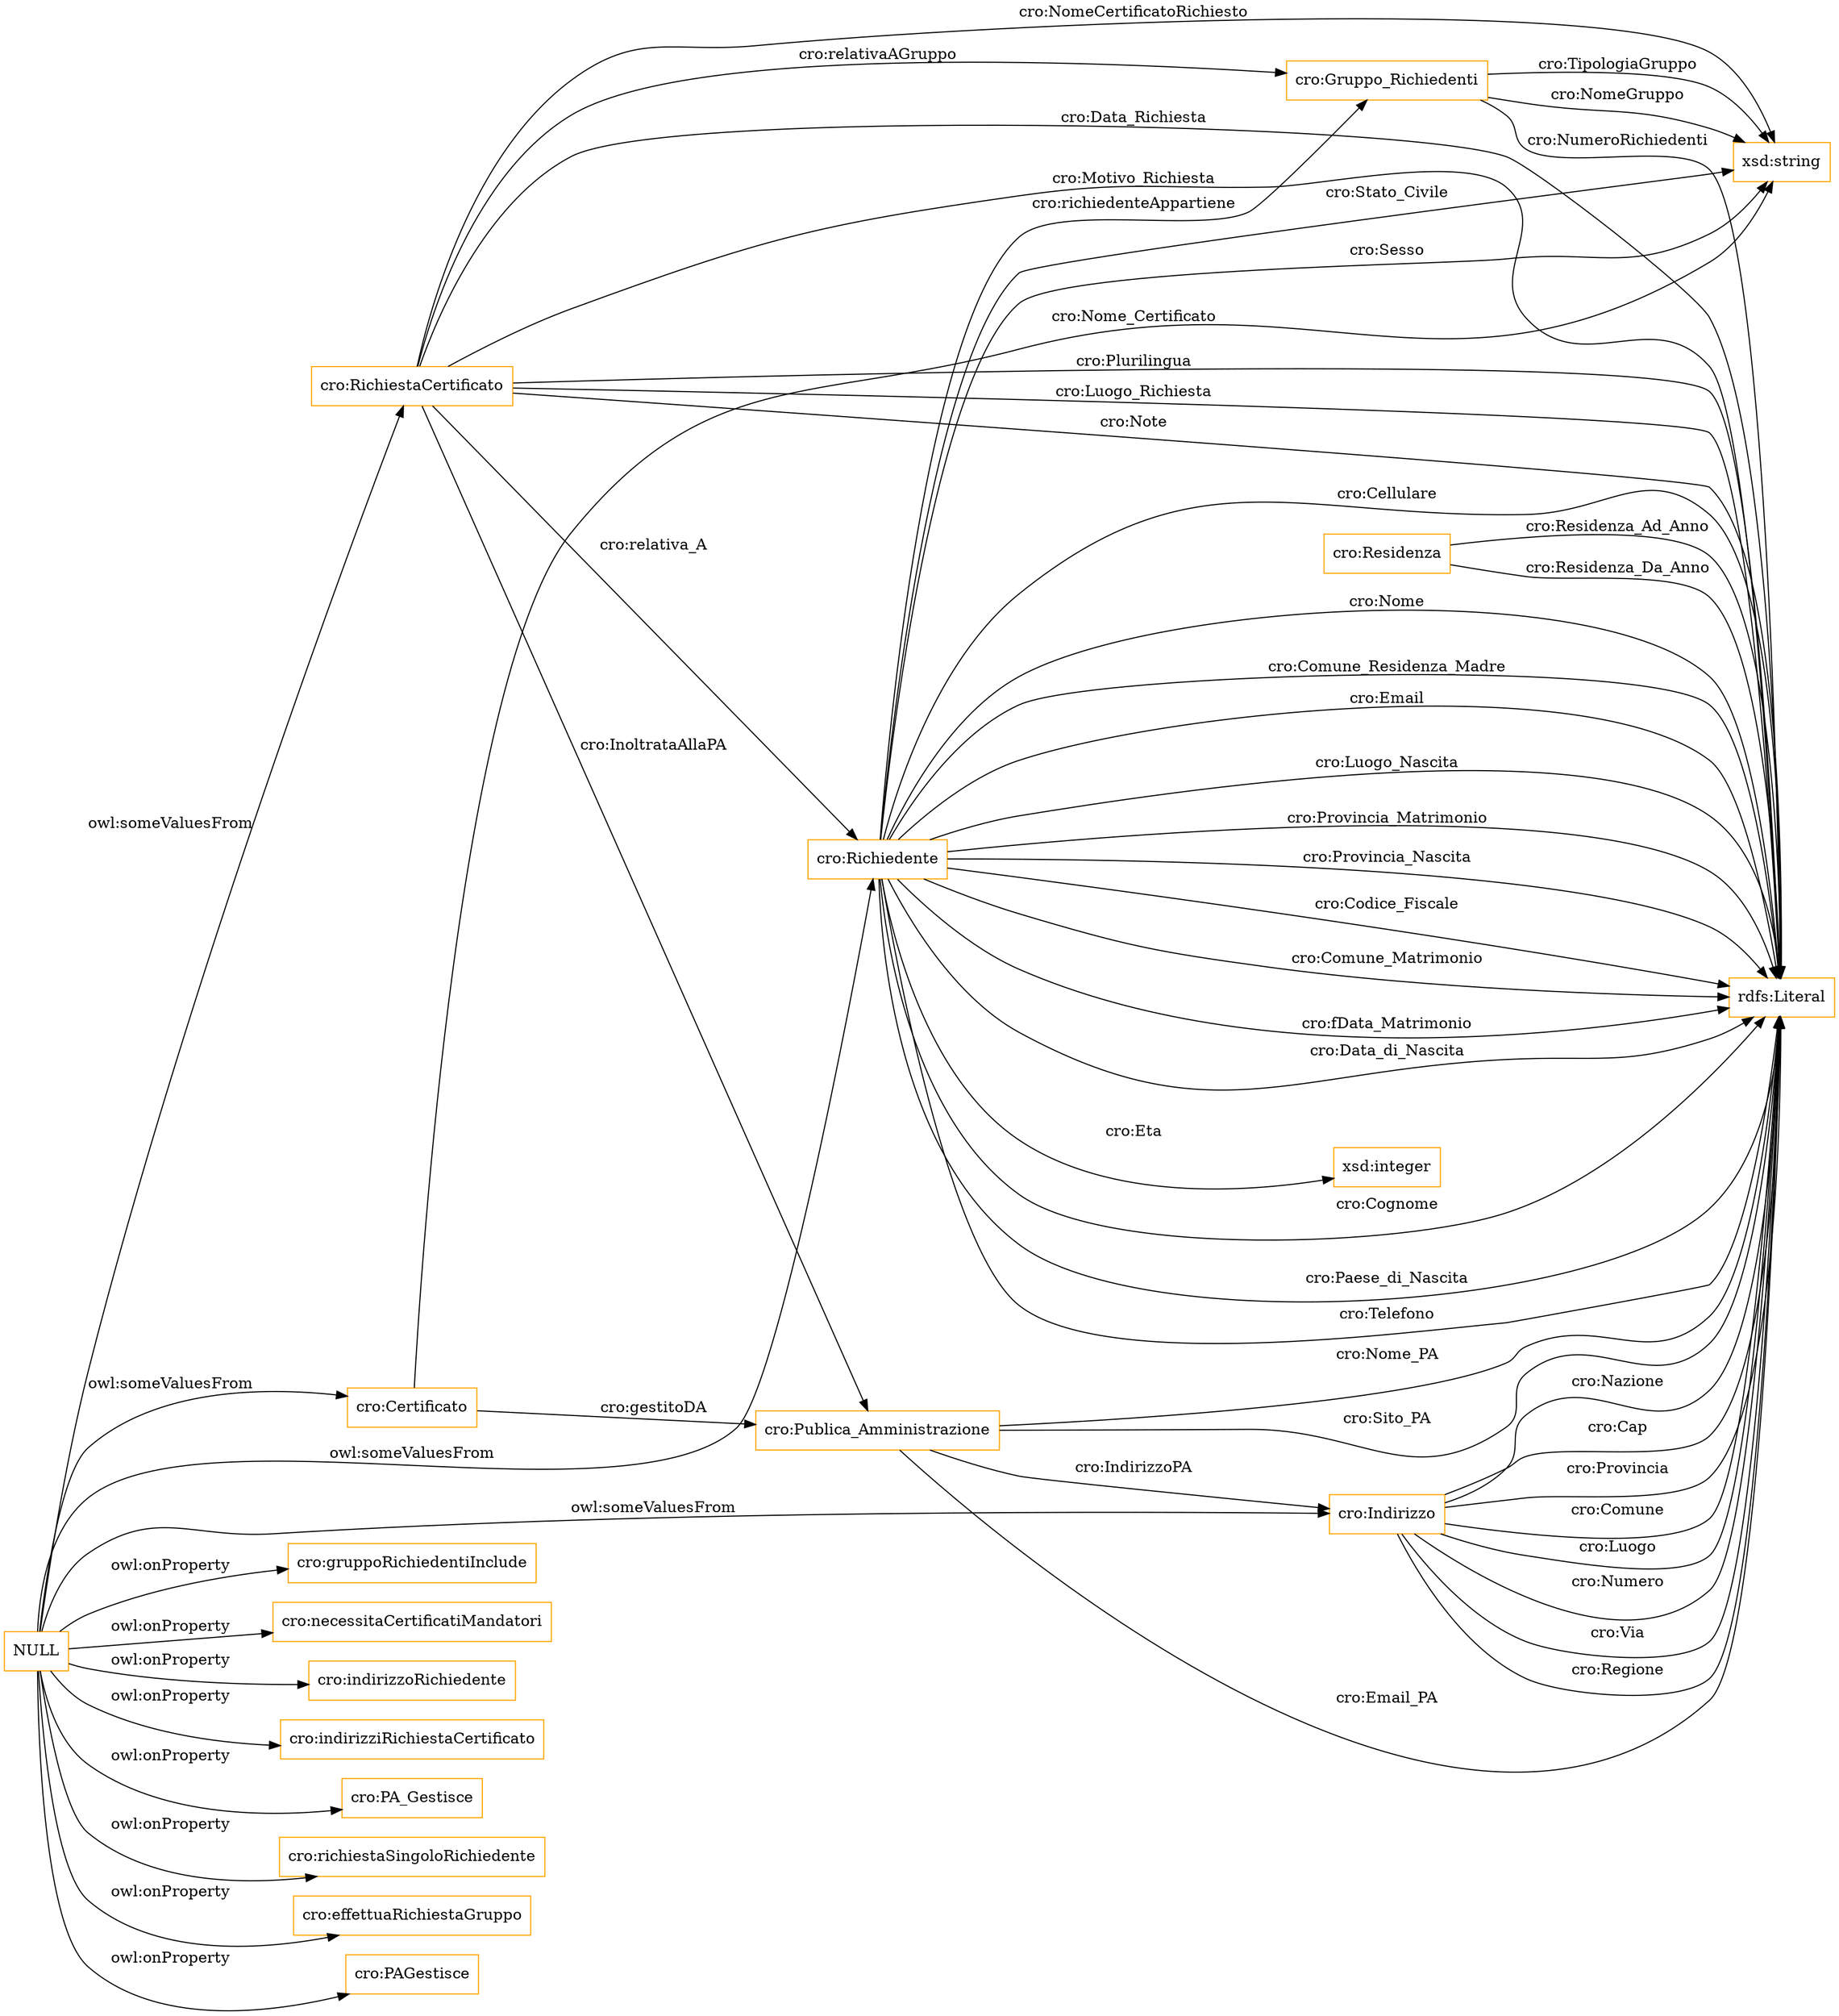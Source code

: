 digraph ar2dtool_diagram { 
rankdir=LR;
size="1501"
node [shape = rectangle, color="orange"]; "cro:Gruppo_Richiedenti" "cro:Residenza" "cro:Indirizzo" "cro:Richiedente" "cro:Certificato" "cro:Publica_Amministrazione" "cro:RichiestaCertificato" ; /*classes style*/
	"NULL" -> "cro:gruppoRichiedentiInclude" [ label = "owl:onProperty" ];
	"NULL" -> "cro:necessitaCertificatiMandatori" [ label = "owl:onProperty" ];
	"NULL" -> "cro:indirizzoRichiedente" [ label = "owl:onProperty" ];
	"NULL" -> "cro:indirizziRichiestaCertificato" [ label = "owl:onProperty" ];
	"NULL" -> "cro:PA_Gestisce" [ label = "owl:onProperty" ];
	"NULL" -> "cro:richiestaSingoloRichiedente" [ label = "owl:onProperty" ];
	"NULL" -> "cro:effettuaRichiestaGruppo" [ label = "owl:onProperty" ];
	"NULL" -> "cro:PAGestisce" [ label = "owl:onProperty" ];
	"NULL" -> "cro:Indirizzo" [ label = "owl:someValuesFrom" ];
	"NULL" -> "cro:RichiestaCertificato" [ label = "owl:someValuesFrom" ];
	"NULL" -> "cro:Richiedente" [ label = "owl:someValuesFrom" ];
	"NULL" -> "cro:Certificato" [ label = "owl:someValuesFrom" ];
	"cro:Publica_Amministrazione" -> "rdfs:Literal" [ label = "cro:Email_PA" ];
	"cro:RichiestaCertificato" -> "rdfs:Literal" [ label = "cro:Plurilingua" ];
	"cro:Residenza" -> "rdfs:Literal" [ label = "cro:Residenza_Ad_Anno" ];
	"cro:RichiestaCertificato" -> "cro:Richiedente" [ label = "cro:relativa_A" ];
	"cro:Richiedente" -> "rdfs:Literal" [ label = "cro:Comune_Residenza_Madre" ];
	"cro:RichiestaCertificato" -> "rdfs:Literal" [ label = "cro:Luogo_Richiesta" ];
	"cro:Richiedente" -> "rdfs:Literal" [ label = "cro:Email" ];
	"cro:Gruppo_Richiedenti" -> "xsd:string" [ label = "cro:NomeGruppo" ];
	"cro:Publica_Amministrazione" -> "rdfs:Literal" [ label = "cro:Nome_PA" ];
	"cro:Richiedente" -> "rdfs:Literal" [ label = "cro:Luogo_Nascita" ];
	"cro:Richiedente" -> "rdfs:Literal" [ label = "cro:Provincia_Matrimonio" ];
	"cro:Gruppo_Richiedenti" -> "rdfs:Literal" [ label = "cro:NumeroRichiedenti" ];
	"cro:Indirizzo" -> "rdfs:Literal" [ label = "cro:Luogo" ];
	"cro:Indirizzo" -> "rdfs:Literal" [ label = "cro:Numero" ];
	"cro:Richiedente" -> "rdfs:Literal" [ label = "cro:Provincia_Nascita" ];
	"cro:Residenza" -> "rdfs:Literal" [ label = "cro:Residenza_Da_Anno" ];
	"cro:Certificato" -> "cro:Publica_Amministrazione" [ label = "cro:gestitoDA" ];
	"cro:Richiedente" -> "rdfs:Literal" [ label = "cro:Codice_Fiscale" ];
	"cro:Certificato" -> "xsd:string" [ label = "cro:Nome_Certificato" ];
	"cro:Richiedente" -> "cro:Gruppo_Richiedenti" [ label = "cro:richiedenteAppartiene" ];
	"cro:Publica_Amministrazione" -> "rdfs:Literal" [ label = "cro:Sito_PA" ];
	"cro:RichiestaCertificato" -> "rdfs:Literal" [ label = "cro:Note" ];
	"cro:Richiedente" -> "rdfs:Literal" [ label = "cro:Comune_Matrimonio" ];
	"cro:Indirizzo" -> "rdfs:Literal" [ label = "cro:Via" ];
	"cro:RichiestaCertificato" -> "rdfs:Literal" [ label = "cro:Data_Richiesta" ];
	"cro:Indirizzo" -> "rdfs:Literal" [ label = "cro:Regione" ];
	"cro:Richiedente" -> "rdfs:Literal" [ label = "cro:fData_Matrimonio" ];
	"cro:Publica_Amministrazione" -> "cro:Indirizzo" [ label = "cro:IndirizzoPA" ];
	"cro:Richiedente" -> "rdfs:Literal" [ label = "cro:Data_di_Nascita" ];
	"cro:Richiedente" -> "xsd:string" [ label = "cro:Sesso" ];
	"cro:RichiestaCertificato" -> "xsd:string" [ label = "cro:NomeCertificatoRichiesto" ];
	"cro:Richiedente" -> "xsd:string" [ label = "cro:Stato_Civile" ];
	"cro:RichiestaCertificato" -> "cro:Gruppo_Richiedenti" [ label = "cro:relativaAGruppo" ];
	"cro:Richiedente" -> "rdfs:Literal" [ label = "cro:Cognome" ];
	"cro:Richiedente" -> "rdfs:Literal" [ label = "cro:Paese_di_Nascita" ];
	"cro:Richiedente" -> "rdfs:Literal" [ label = "cro:Telefono" ];
	"cro:Indirizzo" -> "rdfs:Literal" [ label = "cro:Nazione" ];
	"cro:Richiedente" -> "rdfs:Literal" [ label = "cro:Cellulare" ];
	"cro:Richiedente" -> "rdfs:Literal" [ label = "cro:Nome" ];
	"cro:Gruppo_Richiedenti" -> "xsd:string" [ label = "cro:TipologiaGruppo" ];
	"cro:RichiestaCertificato" -> "rdfs:Literal" [ label = "cro:Motivo_Richiesta" ];
	"cro:Richiedente" -> "xsd:integer" [ label = "cro:Eta" ];
	"cro:Indirizzo" -> "rdfs:Literal" [ label = "cro:Cap" ];
	"cro:Indirizzo" -> "rdfs:Literal" [ label = "cro:Provincia" ];
	"cro:RichiestaCertificato" -> "cro:Publica_Amministrazione" [ label = "cro:InoltrataAllaPA" ];
	"cro:Indirizzo" -> "rdfs:Literal" [ label = "cro:Comune" ];

}

